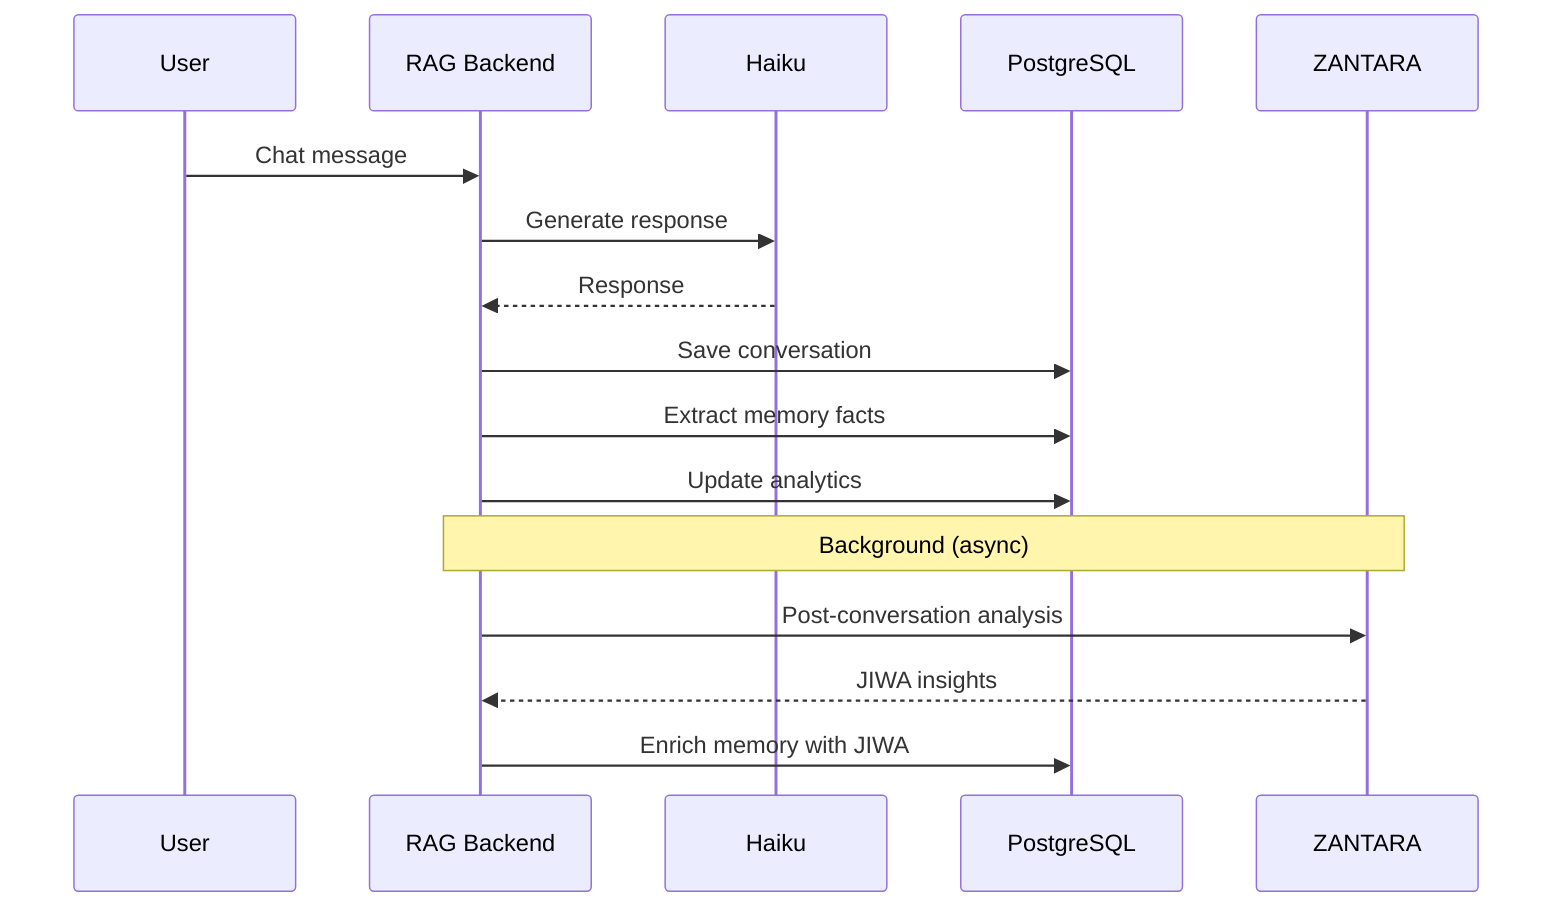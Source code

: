sequenceDiagram
    User->>RAG Backend: Chat message
    RAG Backend->>Haiku: Generate response
    Haiku-->>RAG Backend: Response
    
    RAG Backend->>PostgreSQL: Save conversation
    RAG Backend->>PostgreSQL: Extract memory facts
    RAG Backend->>PostgreSQL: Update analytics
    
    Note over RAG Backend,ZANTARA: Background (async)
    RAG Backend->>ZANTARA: Post-conversation analysis
    ZANTARA-->>RAG Backend: JIWA insights
    RAG Backend->>PostgreSQL: Enrich memory with JIWA